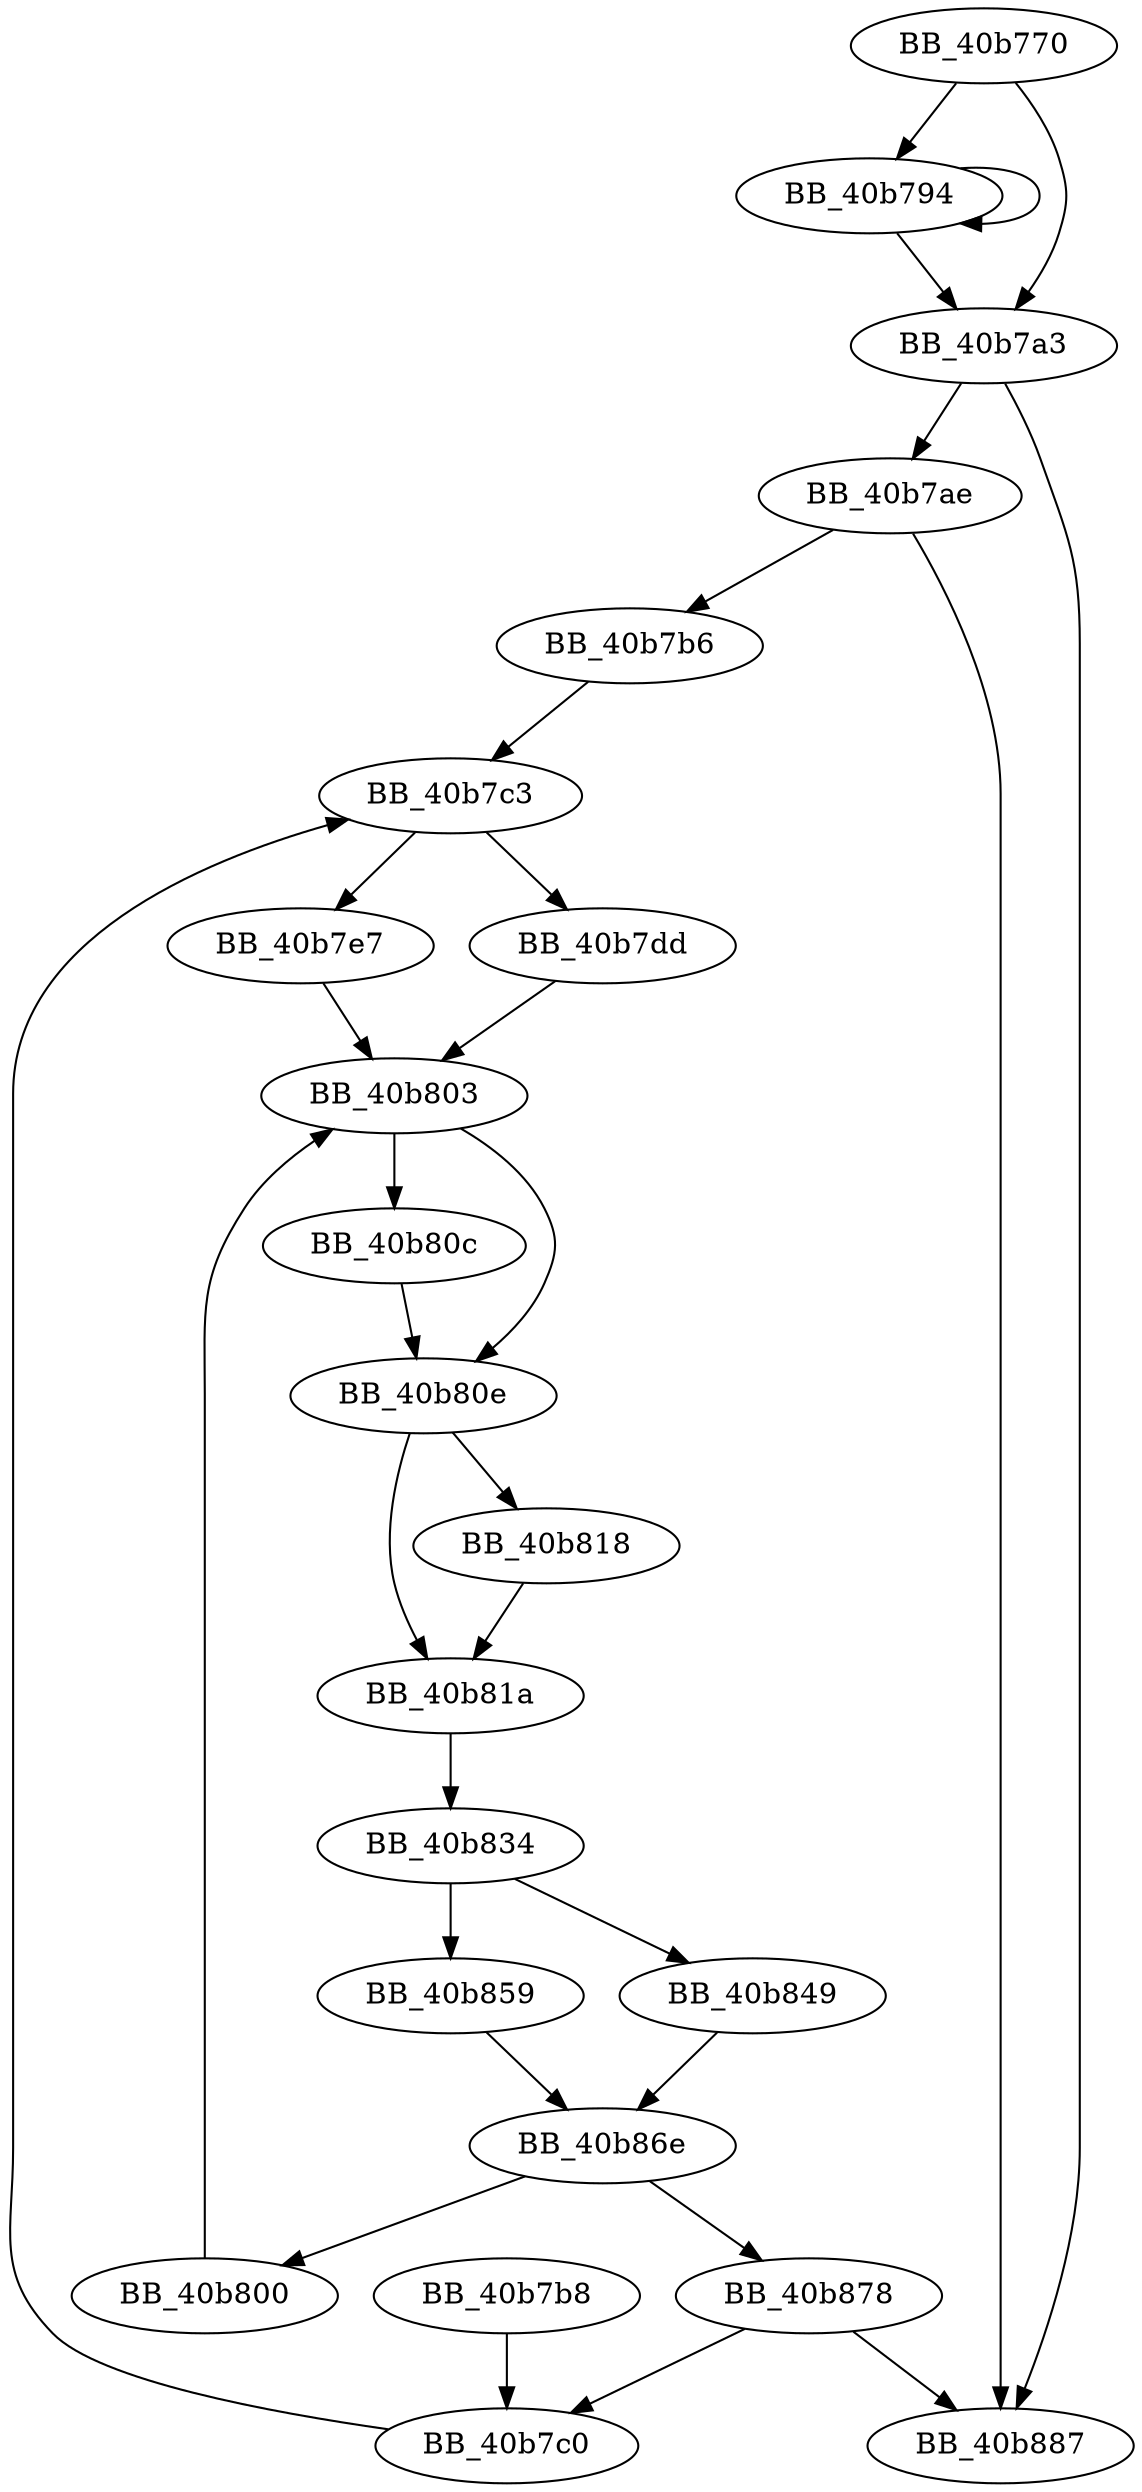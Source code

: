 DiGraph sub_40B770{
BB_40b770->BB_40b794
BB_40b770->BB_40b7a3
BB_40b794->BB_40b794
BB_40b794->BB_40b7a3
BB_40b7a3->BB_40b7ae
BB_40b7a3->BB_40b887
BB_40b7ae->BB_40b7b6
BB_40b7ae->BB_40b887
BB_40b7b6->BB_40b7c3
BB_40b7b8->BB_40b7c0
BB_40b7c0->BB_40b7c3
BB_40b7c3->BB_40b7dd
BB_40b7c3->BB_40b7e7
BB_40b7dd->BB_40b803
BB_40b7e7->BB_40b803
BB_40b800->BB_40b803
BB_40b803->BB_40b80c
BB_40b803->BB_40b80e
BB_40b80c->BB_40b80e
BB_40b80e->BB_40b818
BB_40b80e->BB_40b81a
BB_40b818->BB_40b81a
BB_40b81a->BB_40b834
BB_40b834->BB_40b849
BB_40b834->BB_40b859
BB_40b849->BB_40b86e
BB_40b859->BB_40b86e
BB_40b86e->BB_40b800
BB_40b86e->BB_40b878
BB_40b878->BB_40b7c0
BB_40b878->BB_40b887
}
